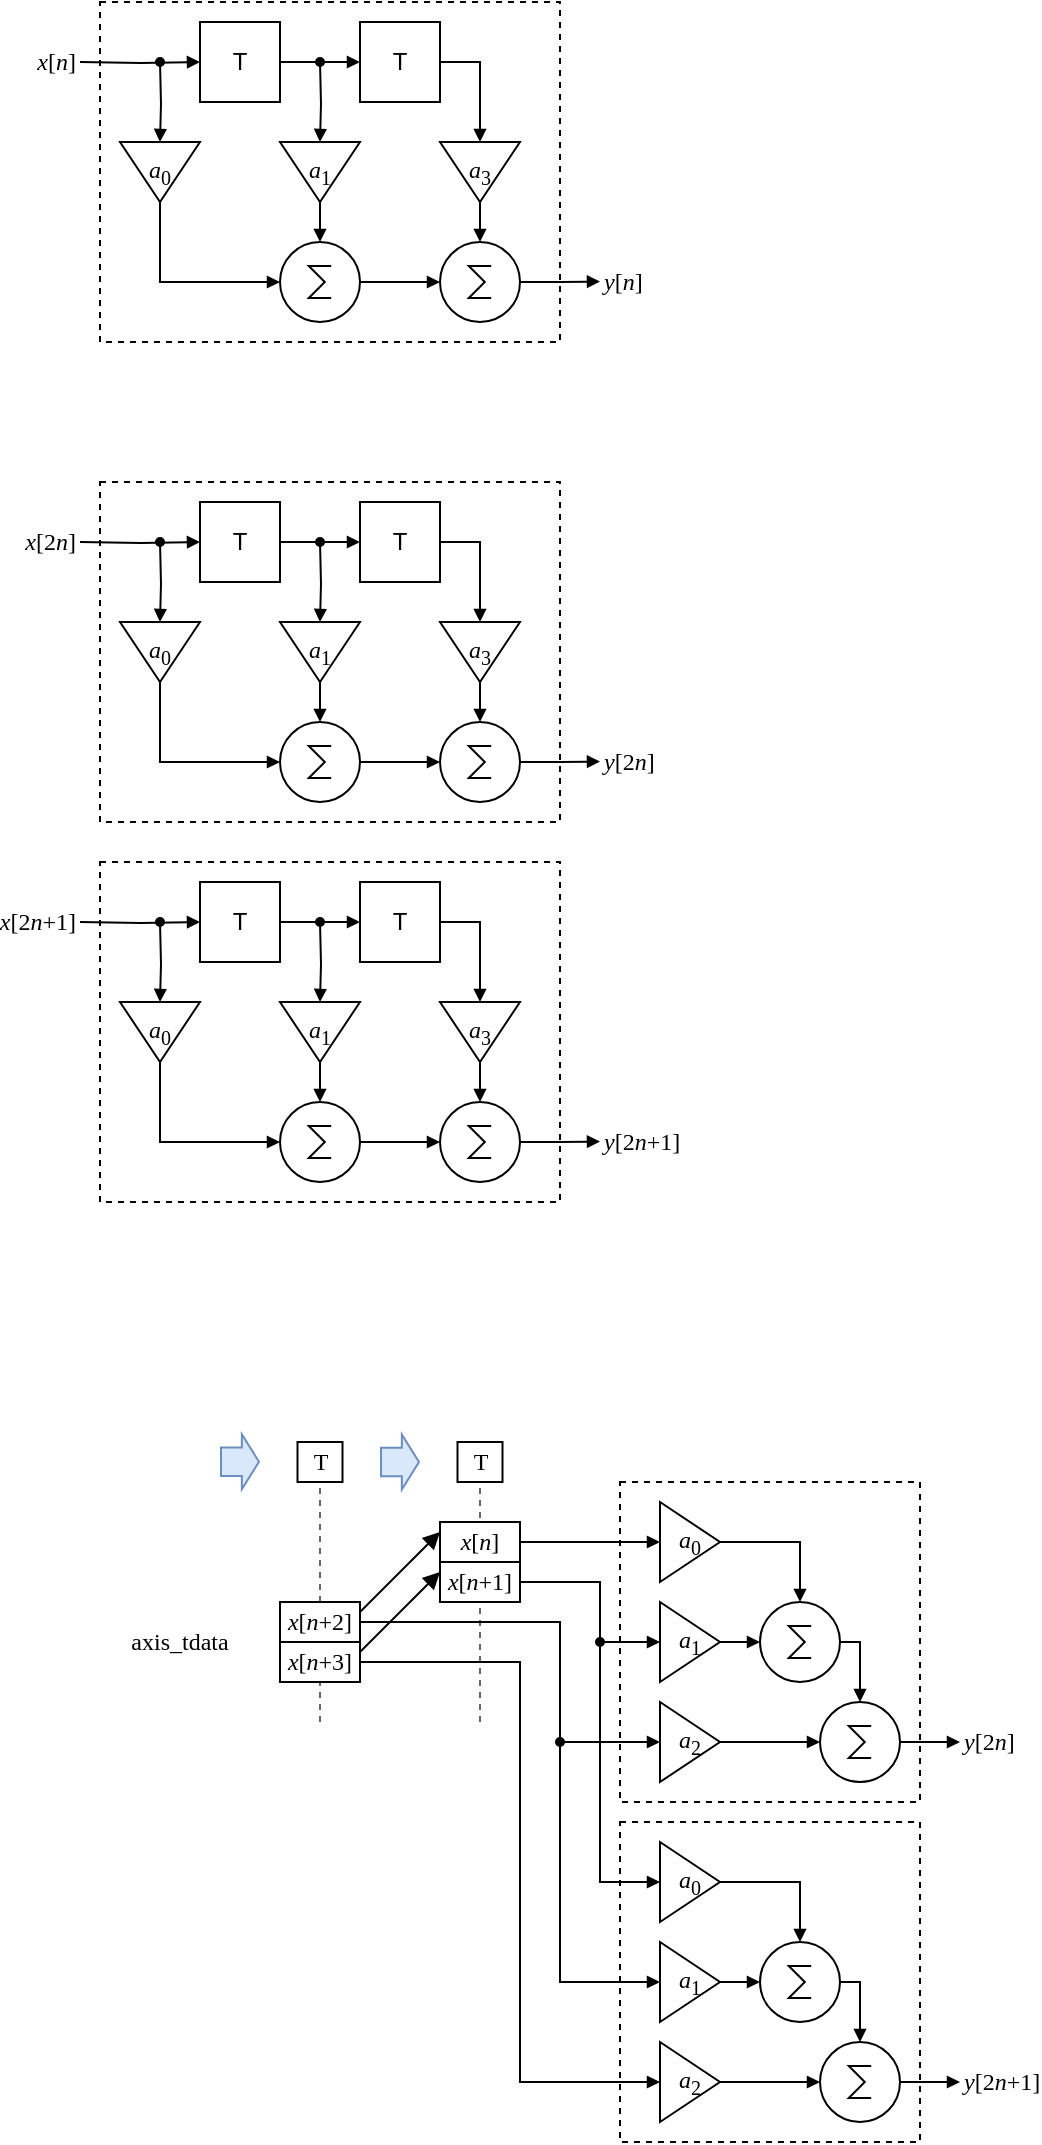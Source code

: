 <mxfile version="20.6.2" type="device"><diagram id="9ECZbM_-QNZM8Tff8JIW" name="Page-1"><mxGraphModel dx="510" dy="339" grid="1" gridSize="10" guides="1" tooltips="1" connect="1" arrows="1" fold="1" page="1" pageScale="1" pageWidth="827" pageHeight="1169" math="0" shadow="0"><root><mxCell id="0"/><mxCell id="1" parent="0"/><mxCell id="9KkgfuFtUn94iLCt5RHx-31" value="" style="endArrow=none;dashed=1;html=1;rounded=0;labelBackgroundColor=default;strokeColor=#666666;fontFamily=Helvetica;fontSize=11;fontColor=default;shape=connector;elbow=vertical;entryX=0.5;entryY=1;entryDx=0;entryDy=0;fillColor=#f5f5f5;" edge="1" target="9KkgfuFtUn94iLCt5RHx-32" parent="1"><mxGeometry width="50" height="50" relative="1" as="geometry"><mxPoint x="300" y="900" as="sourcePoint"/><mxPoint x="380" y="820" as="targetPoint"/></mxGeometry></mxCell><mxCell id="9KkgfuFtUn94iLCt5RHx-30" value="" style="endArrow=none;dashed=1;html=1;rounded=0;labelBackgroundColor=default;strokeColor=#666666;fontFamily=Helvetica;fontSize=11;fontColor=default;shape=connector;elbow=vertical;entryX=0.5;entryY=1;entryDx=0;entryDy=0;fillColor=#f5f5f5;" edge="1" parent="1" target="9KkgfuFtUn94iLCt5RHx-29"><mxGeometry width="50" height="50" relative="1" as="geometry"><mxPoint x="380" y="900" as="sourcePoint"/><mxPoint x="460" y="820" as="targetPoint"/></mxGeometry></mxCell><mxCell id="lQVeoUkttekVX660ztGz-26" value="" style="rounded=0;whiteSpace=wrap;html=1;fontFamily=Times New Roman;dashed=1;fillColor=none;" parent="1" vertex="1"><mxGeometry x="190" y="40" width="230" height="170" as="geometry"/></mxCell><mxCell id="lQVeoUkttekVX660ztGz-12" style="edgeStyle=orthogonalEdgeStyle;rounded=0;orthogonalLoop=1;jettySize=auto;html=1;exitX=1;exitY=0.5;exitDx=0;exitDy=0;entryX=0;entryY=0.5;entryDx=0;entryDy=0;fontFamily=Times New Roman;endArrow=block;endFill=1;endSize=4;" parent="1" source="lQVeoUkttekVX660ztGz-1" target="lQVeoUkttekVX660ztGz-4" edge="1"><mxGeometry relative="1" as="geometry"/></mxCell><mxCell id="lQVeoUkttekVX660ztGz-1" value="T" style="rounded=0;whiteSpace=wrap;html=1;" parent="1" vertex="1"><mxGeometry x="240" y="50" width="40" height="40" as="geometry"/></mxCell><mxCell id="lQVeoUkttekVX660ztGz-18" style="edgeStyle=orthogonalEdgeStyle;rounded=0;orthogonalLoop=1;jettySize=auto;html=1;exitX=1;exitY=0.5;exitDx=0;exitDy=0;entryX=0;entryY=0.5;entryDx=0;entryDy=0;entryPerimeter=0;fontFamily=Times New Roman;endArrow=block;endFill=1;endSize=4;" parent="1" source="lQVeoUkttekVX660ztGz-2" target="lQVeoUkttekVX660ztGz-82" edge="1"><mxGeometry relative="1" as="geometry"><mxPoint x="280" y="180.0" as="targetPoint"/><Array as="points"><mxPoint x="220" y="180"/></Array></mxGeometry></mxCell><mxCell id="lQVeoUkttekVX660ztGz-2" value="&lt;font face=&quot;Times New Roman&quot;&gt;&lt;i&gt;a&lt;/i&gt;&lt;sub&gt;0&lt;/sub&gt;&lt;/font&gt;" style="triangle;whiteSpace=wrap;html=1;direction=south;" parent="1" vertex="1"><mxGeometry x="200" y="110" width="40" height="30" as="geometry"/></mxCell><mxCell id="lQVeoUkttekVX660ztGz-16" style="edgeStyle=orthogonalEdgeStyle;rounded=0;orthogonalLoop=1;jettySize=auto;html=1;exitX=1;exitY=0.5;exitDx=0;exitDy=0;exitPerimeter=0;entryX=0;entryY=0.5;entryDx=0;entryDy=0;entryPerimeter=0;fontFamily=Times New Roman;endArrow=block;endFill=1;endSize=4;" parent="1" source="lQVeoUkttekVX660ztGz-82" target="lQVeoUkttekVX660ztGz-7" edge="1"><mxGeometry relative="1" as="geometry"><mxPoint x="400" y="180" as="sourcePoint"/></mxGeometry></mxCell><mxCell id="lQVeoUkttekVX660ztGz-4" value="T" style="rounded=0;whiteSpace=wrap;html=1;" parent="1" vertex="1"><mxGeometry x="320" y="50" width="40" height="40" as="geometry"/></mxCell><mxCell id="lQVeoUkttekVX660ztGz-7" value="" style="verticalLabelPosition=bottom;shadow=0;dashed=0;align=center;html=1;verticalAlign=top;shape=mxgraph.electrical.abstract.sum;" parent="1" vertex="1"><mxGeometry x="360" y="160" width="40" height="40" as="geometry"/></mxCell><mxCell id="lQVeoUkttekVX660ztGz-17" style="edgeStyle=orthogonalEdgeStyle;rounded=0;orthogonalLoop=1;jettySize=auto;html=1;exitX=1;exitY=0.5;exitDx=0;exitDy=0;entryX=0.5;entryY=0;entryDx=0;entryDy=0;entryPerimeter=0;fontFamily=Times New Roman;endArrow=block;endFill=1;endSize=4;" parent="1" edge="1"><mxGeometry relative="1" as="geometry"><mxPoint x="380" y="210" as="sourcePoint"/></mxGeometry></mxCell><mxCell id="lQVeoUkttekVX660ztGz-15" style="edgeStyle=orthogonalEdgeStyle;rounded=0;orthogonalLoop=1;jettySize=auto;html=1;exitX=1;exitY=0.5;exitDx=0;exitDy=0;entryX=0.5;entryY=0;entryDx=0;entryDy=0;entryPerimeter=0;fontFamily=Times New Roman;endArrow=block;endFill=1;endSize=4;" parent="1" source="lQVeoUkttekVX660ztGz-11" target="lQVeoUkttekVX660ztGz-7" edge="1"><mxGeometry relative="1" as="geometry"/></mxCell><mxCell id="lQVeoUkttekVX660ztGz-11" value="&lt;font face=&quot;Times New Roman&quot;&gt;&lt;i&gt;a&lt;/i&gt;&lt;sub&gt;3&lt;/sub&gt;&lt;/font&gt;" style="triangle;whiteSpace=wrap;html=1;direction=south;" parent="1" vertex="1"><mxGeometry x="360" y="110" width="40" height="30" as="geometry"/></mxCell><mxCell id="lQVeoUkttekVX660ztGz-14" style="edgeStyle=orthogonalEdgeStyle;rounded=0;orthogonalLoop=1;jettySize=auto;html=1;exitX=1;exitY=0.5;exitDx=0;exitDy=0;entryX=0;entryY=0.5;entryDx=0;entryDy=0;fontFamily=Times New Roman;endArrow=block;endFill=1;endSize=4;" parent="1" source="lQVeoUkttekVX660ztGz-4" target="lQVeoUkttekVX660ztGz-11" edge="1"><mxGeometry relative="1" as="geometry"><mxPoint x="440" y="70.0" as="sourcePoint"/><mxPoint x="340" y="85" as="targetPoint"/></mxGeometry></mxCell><mxCell id="lQVeoUkttekVX660ztGz-21" style="edgeStyle=orthogonalEdgeStyle;rounded=0;orthogonalLoop=1;jettySize=auto;html=1;entryX=0;entryY=0.5;entryDx=0;entryDy=0;fontFamily=Times New Roman;endArrow=block;endFill=1;endSize=4;startArrow=oval;startFill=1;startSize=4;" parent="1" target="lQVeoUkttekVX660ztGz-2" edge="1"><mxGeometry relative="1" as="geometry"><mxPoint x="220" y="70" as="sourcePoint"/><mxPoint x="219.79" y="100" as="targetPoint"/></mxGeometry></mxCell><mxCell id="lQVeoUkttekVX660ztGz-22" style="edgeStyle=orthogonalEdgeStyle;rounded=0;orthogonalLoop=1;jettySize=auto;html=1;entryX=0;entryY=0.5;entryDx=0;entryDy=0;fontFamily=Times New Roman;endArrow=block;endFill=1;endSize=4;startArrow=none;startFill=0;startSize=4;" parent="1" target="lQVeoUkttekVX660ztGz-1" edge="1"><mxGeometry relative="1" as="geometry"><mxPoint x="180" y="70" as="sourcePoint"/><mxPoint x="399.79" y="120" as="targetPoint"/></mxGeometry></mxCell><mxCell id="lQVeoUkttekVX660ztGz-23" style="edgeStyle=orthogonalEdgeStyle;rounded=0;orthogonalLoop=1;jettySize=auto;html=1;entryX=0;entryY=0.5;entryDx=0;entryDy=0;fontFamily=Times New Roman;endArrow=block;endFill=1;endSize=4;startArrow=none;startFill=0;startSize=4;exitX=1;exitY=0.5;exitDx=0;exitDy=0;exitPerimeter=0;" parent="1" source="lQVeoUkttekVX660ztGz-7" edge="1"><mxGeometry relative="1" as="geometry"><mxPoint x="410" y="179.79" as="sourcePoint"/><mxPoint x="440" y="179.79" as="targetPoint"/></mxGeometry></mxCell><mxCell id="lQVeoUkttekVX660ztGz-24" value="&lt;i&gt;x&lt;/i&gt;[&lt;i&gt;n&lt;/i&gt;]" style="text;html=1;strokeColor=none;fillColor=none;align=right;verticalAlign=middle;whiteSpace=wrap;rounded=0;fontFamily=Times New Roman;" parent="1" vertex="1"><mxGeometry x="140" y="60" width="40" height="20" as="geometry"/></mxCell><mxCell id="lQVeoUkttekVX660ztGz-25" value="&lt;i&gt;y&lt;/i&gt;[&lt;i&gt;n&lt;/i&gt;]" style="text;html=1;strokeColor=none;fillColor=none;align=left;verticalAlign=middle;whiteSpace=wrap;rounded=0;fontFamily=Times New Roman;" parent="1" vertex="1"><mxGeometry x="440" y="170" width="40" height="20" as="geometry"/></mxCell><mxCell id="lQVeoUkttekVX660ztGz-105" style="edgeStyle=orthogonalEdgeStyle;rounded=0;orthogonalLoop=1;jettySize=auto;html=1;exitX=1;exitY=0.5;exitDx=0;exitDy=0;entryX=0;entryY=0.5;entryDx=0;entryDy=0;fontFamily=Times New Roman;startArrow=none;startFill=0;endArrow=block;endFill=1;startSize=4;endSize=4;" parent="1" source="9KkgfuFtUn94iLCt5RHx-22" target="lQVeoUkttekVX660ztGz-100" edge="1"><mxGeometry relative="1" as="geometry"><mxPoint x="320" y="970" as="sourcePoint"/><Array as="points"><mxPoint x="400" y="870"/><mxPoint x="400" y="1080"/></Array></mxGeometry></mxCell><mxCell id="lQVeoUkttekVX660ztGz-77" value="&lt;font face=&quot;Times New Roman&quot;&gt;&lt;i&gt;a&lt;/i&gt;&lt;sub&gt;0&lt;/sub&gt;&lt;/font&gt;" style="triangle;whiteSpace=wrap;html=1;direction=east;" parent="1" vertex="1"><mxGeometry x="470" y="790" width="30" height="40" as="geometry"/></mxCell><mxCell id="lQVeoUkttekVX660ztGz-79" style="edgeStyle=orthogonalEdgeStyle;rounded=0;orthogonalLoop=1;jettySize=auto;html=1;entryX=0;entryY=0.5;entryDx=0;entryDy=0;fontFamily=Times New Roman;endArrow=block;endFill=1;endSize=4;startArrow=oval;startFill=1;startSize=4;" parent="1" target="lQVeoUkttekVX660ztGz-80" edge="1"><mxGeometry relative="1" as="geometry"><mxPoint x="300" y="70" as="sourcePoint"/><mxPoint x="299.79" y="100" as="targetPoint"/></mxGeometry></mxCell><mxCell id="lQVeoUkttekVX660ztGz-80" value="&lt;font face=&quot;Times New Roman&quot;&gt;&lt;i&gt;a&lt;/i&gt;&lt;sub&gt;1&lt;/sub&gt;&lt;/font&gt;" style="triangle;whiteSpace=wrap;html=1;direction=south;" parent="1" vertex="1"><mxGeometry x="280" y="110" width="40" height="30" as="geometry"/></mxCell><mxCell id="lQVeoUkttekVX660ztGz-81" style="edgeStyle=orthogonalEdgeStyle;rounded=0;orthogonalLoop=1;jettySize=auto;html=1;exitX=1;exitY=0.5;exitDx=0;exitDy=0;entryX=0.5;entryY=0;entryDx=0;entryDy=0;entryPerimeter=0;fontFamily=Times New Roman;endArrow=block;endFill=1;endSize=4;" parent="1" source="lQVeoUkttekVX660ztGz-80" target="lQVeoUkttekVX660ztGz-82" edge="1"><mxGeometry relative="1" as="geometry"/></mxCell><mxCell id="lQVeoUkttekVX660ztGz-82" value="" style="verticalLabelPosition=bottom;shadow=0;dashed=0;align=center;html=1;verticalAlign=top;shape=mxgraph.electrical.abstract.sum;" parent="1" vertex="1"><mxGeometry x="280" y="160" width="40" height="40" as="geometry"/></mxCell><mxCell id="lQVeoUkttekVX660ztGz-84" style="edgeStyle=orthogonalEdgeStyle;rounded=0;orthogonalLoop=1;jettySize=auto;html=1;exitX=1;exitY=0.5;exitDx=0;exitDy=0;entryX=0;entryY=0.5;entryDx=0;entryDy=0;fontFamily=Times New Roman;endArrow=block;endFill=1;endSize=4;" parent="1" source="9KkgfuFtUn94iLCt5RHx-20" target="lQVeoUkttekVX660ztGz-77" edge="1"><mxGeometry relative="1" as="geometry"><mxPoint x="420" y="790" as="sourcePoint"/><mxPoint x="480" y="880" as="targetPoint"/><Array as="points"><mxPoint x="430" y="810"/><mxPoint x="430" y="810"/></Array></mxGeometry></mxCell><mxCell id="lQVeoUkttekVX660ztGz-92" style="edgeStyle=orthogonalEdgeStyle;rounded=0;orthogonalLoop=1;jettySize=auto;html=1;exitX=1;exitY=0.5;exitDx=0;exitDy=0;entryX=0;entryY=0.5;entryDx=0;entryDy=0;entryPerimeter=0;fontFamily=Times New Roman;startArrow=none;startFill=0;endArrow=block;endFill=1;startSize=4;endSize=4;" parent="1" source="lQVeoUkttekVX660ztGz-86" target="lQVeoUkttekVX660ztGz-90" edge="1"><mxGeometry relative="1" as="geometry"/></mxCell><mxCell id="lQVeoUkttekVX660ztGz-86" value="&lt;font face=&quot;Times New Roman&quot;&gt;&lt;i&gt;a&lt;/i&gt;&lt;sub&gt;1&lt;/sub&gt;&lt;/font&gt;" style="triangle;whiteSpace=wrap;html=1;direction=east;" parent="1" vertex="1"><mxGeometry x="470" y="840" width="30" height="40" as="geometry"/></mxCell><mxCell id="lQVeoUkttekVX660ztGz-87" style="edgeStyle=orthogonalEdgeStyle;rounded=0;orthogonalLoop=1;jettySize=auto;html=1;exitX=1;exitY=0.5;exitDx=0;exitDy=0;entryX=0;entryY=0.5;entryDx=0;entryDy=0;fontFamily=Times New Roman;endArrow=block;endFill=1;endSize=4;" parent="1" source="9KkgfuFtUn94iLCt5RHx-19" target="lQVeoUkttekVX660ztGz-86" edge="1"><mxGeometry relative="1" as="geometry"><mxPoint x="380" y="790" as="sourcePoint"/><mxPoint x="480" y="930" as="targetPoint"/><Array as="points"><mxPoint x="440" y="830"/><mxPoint x="440" y="860"/></Array></mxGeometry></mxCell><mxCell id="lQVeoUkttekVX660ztGz-95" style="edgeStyle=orthogonalEdgeStyle;rounded=0;orthogonalLoop=1;jettySize=auto;html=1;exitX=1;exitY=0.5;exitDx=0;exitDy=0;entryX=0;entryY=0.5;entryDx=0;entryDy=0;entryPerimeter=0;fontFamily=Times New Roman;startArrow=none;startFill=0;endArrow=block;endFill=1;startSize=4;endSize=4;" parent="1" source="lQVeoUkttekVX660ztGz-88" target="lQVeoUkttekVX660ztGz-93" edge="1"><mxGeometry relative="1" as="geometry"/></mxCell><mxCell id="lQVeoUkttekVX660ztGz-88" value="&lt;font face=&quot;Times New Roman&quot;&gt;&lt;i&gt;a&lt;/i&gt;&lt;sub&gt;2&lt;/sub&gt;&lt;/font&gt;" style="triangle;whiteSpace=wrap;html=1;direction=east;" parent="1" vertex="1"><mxGeometry x="470" y="890" width="30" height="40" as="geometry"/></mxCell><mxCell id="lQVeoUkttekVX660ztGz-89" style="edgeStyle=orthogonalEdgeStyle;rounded=0;orthogonalLoop=1;jettySize=auto;html=1;exitX=1;exitY=0.5;exitDx=0;exitDy=0;entryX=0;entryY=0.5;entryDx=0;entryDy=0;fontFamily=Times New Roman;endArrow=block;endFill=1;endSize=4;" parent="1" source="9KkgfuFtUn94iLCt5RHx-21" target="lQVeoUkttekVX660ztGz-88" edge="1"><mxGeometry relative="1" as="geometry"><mxPoint x="320" y="930" as="sourcePoint"/><mxPoint x="480" y="980" as="targetPoint"/><Array as="points"><mxPoint x="420" y="850"/><mxPoint x="420" y="910"/></Array></mxGeometry></mxCell><mxCell id="lQVeoUkttekVX660ztGz-94" style="edgeStyle=orthogonalEdgeStyle;rounded=0;orthogonalLoop=1;jettySize=auto;html=1;exitX=1;exitY=0.5;exitDx=0;exitDy=0;exitPerimeter=0;entryX=0.5;entryY=0;entryDx=0;entryDy=0;entryPerimeter=0;fontFamily=Times New Roman;startArrow=none;startFill=0;endArrow=block;endFill=1;startSize=4;endSize=4;" parent="1" source="lQVeoUkttekVX660ztGz-90" target="lQVeoUkttekVX660ztGz-93" edge="1"><mxGeometry relative="1" as="geometry"/></mxCell><mxCell id="lQVeoUkttekVX660ztGz-90" value="" style="verticalLabelPosition=bottom;shadow=0;dashed=0;align=center;html=1;verticalAlign=top;shape=mxgraph.electrical.abstract.sum;" parent="1" vertex="1"><mxGeometry x="520" y="840" width="40" height="40" as="geometry"/></mxCell><mxCell id="lQVeoUkttekVX660ztGz-91" style="edgeStyle=orthogonalEdgeStyle;rounded=0;orthogonalLoop=1;jettySize=auto;html=1;exitX=1;exitY=0.5;exitDx=0;exitDy=0;entryX=0.5;entryY=0;entryDx=0;entryDy=0;fontFamily=Times New Roman;endArrow=block;endFill=1;endSize=4;entryPerimeter=0;" parent="1" source="lQVeoUkttekVX660ztGz-77" target="lQVeoUkttekVX660ztGz-90" edge="1"><mxGeometry relative="1" as="geometry"><mxPoint x="535" y="750.0" as="sourcePoint"/><mxPoint x="555" y="790" as="targetPoint"/></mxGeometry></mxCell><mxCell id="lQVeoUkttekVX660ztGz-109" style="edgeStyle=orthogonalEdgeStyle;rounded=0;orthogonalLoop=1;jettySize=auto;html=1;exitX=1;exitY=0.5;exitDx=0;exitDy=0;exitPerimeter=0;fontFamily=Times New Roman;startArrow=none;startFill=0;endArrow=block;endFill=1;startSize=4;endSize=4;" parent="1" source="lQVeoUkttekVX660ztGz-93" edge="1"><mxGeometry relative="1" as="geometry"><mxPoint x="620" y="909.875" as="targetPoint"/></mxGeometry></mxCell><mxCell id="lQVeoUkttekVX660ztGz-93" value="" style="verticalLabelPosition=bottom;shadow=0;dashed=0;align=center;html=1;verticalAlign=top;shape=mxgraph.electrical.abstract.sum;" parent="1" vertex="1"><mxGeometry x="550" y="890" width="40" height="40" as="geometry"/></mxCell><mxCell id="lQVeoUkttekVX660ztGz-96" value="&lt;font face=&quot;Times New Roman&quot;&gt;&lt;i&gt;a&lt;/i&gt;&lt;sub&gt;0&lt;/sub&gt;&lt;/font&gt;" style="triangle;whiteSpace=wrap;html=1;direction=east;" parent="1" vertex="1"><mxGeometry x="470" y="960" width="30" height="40" as="geometry"/></mxCell><mxCell id="lQVeoUkttekVX660ztGz-97" style="edgeStyle=orthogonalEdgeStyle;rounded=0;orthogonalLoop=1;jettySize=auto;html=1;exitX=1;exitY=0.5;exitDx=0;exitDy=0;entryX=0;entryY=0.5;entryDx=0;entryDy=0;entryPerimeter=0;fontFamily=Times New Roman;startArrow=none;startFill=0;endArrow=block;endFill=1;startSize=4;endSize=4;" parent="1" source="lQVeoUkttekVX660ztGz-98" target="lQVeoUkttekVX660ztGz-102" edge="1"><mxGeometry relative="1" as="geometry"/></mxCell><mxCell id="lQVeoUkttekVX660ztGz-98" value="&lt;font face=&quot;Times New Roman&quot;&gt;&lt;i&gt;a&lt;/i&gt;&lt;sub&gt;1&lt;/sub&gt;&lt;/font&gt;" style="triangle;whiteSpace=wrap;html=1;direction=east;" parent="1" vertex="1"><mxGeometry x="470" y="1010" width="30" height="40" as="geometry"/></mxCell><mxCell id="lQVeoUkttekVX660ztGz-99" style="edgeStyle=orthogonalEdgeStyle;rounded=0;orthogonalLoop=1;jettySize=auto;html=1;exitX=1;exitY=0.5;exitDx=0;exitDy=0;entryX=0;entryY=0.5;entryDx=0;entryDy=0;entryPerimeter=0;fontFamily=Times New Roman;startArrow=none;startFill=0;endArrow=block;endFill=1;startSize=4;endSize=4;" parent="1" source="lQVeoUkttekVX660ztGz-100" target="lQVeoUkttekVX660ztGz-104" edge="1"><mxGeometry relative="1" as="geometry"/></mxCell><mxCell id="lQVeoUkttekVX660ztGz-100" value="&lt;font face=&quot;Times New Roman&quot;&gt;&lt;i&gt;a&lt;/i&gt;&lt;sub&gt;2&lt;/sub&gt;&lt;/font&gt;" style="triangle;whiteSpace=wrap;html=1;direction=east;" parent="1" vertex="1"><mxGeometry x="470" y="1060" width="30" height="40" as="geometry"/></mxCell><mxCell id="lQVeoUkttekVX660ztGz-101" style="edgeStyle=orthogonalEdgeStyle;rounded=0;orthogonalLoop=1;jettySize=auto;html=1;exitX=1;exitY=0.5;exitDx=0;exitDy=0;exitPerimeter=0;entryX=0.5;entryY=0;entryDx=0;entryDy=0;entryPerimeter=0;fontFamily=Times New Roman;startArrow=none;startFill=0;endArrow=block;endFill=1;startSize=4;endSize=4;" parent="1" source="lQVeoUkttekVX660ztGz-102" target="lQVeoUkttekVX660ztGz-104" edge="1"><mxGeometry relative="1" as="geometry"/></mxCell><mxCell id="lQVeoUkttekVX660ztGz-102" value="" style="verticalLabelPosition=bottom;shadow=0;dashed=0;align=center;html=1;verticalAlign=top;shape=mxgraph.electrical.abstract.sum;" parent="1" vertex="1"><mxGeometry x="520" y="1010" width="40" height="40" as="geometry"/></mxCell><mxCell id="lQVeoUkttekVX660ztGz-103" style="edgeStyle=orthogonalEdgeStyle;rounded=0;orthogonalLoop=1;jettySize=auto;html=1;exitX=1;exitY=0.5;exitDx=0;exitDy=0;entryX=0.5;entryY=0;entryDx=0;entryDy=0;fontFamily=Times New Roman;endArrow=block;endFill=1;endSize=4;entryPerimeter=0;" parent="1" source="lQVeoUkttekVX660ztGz-96" target="lQVeoUkttekVX660ztGz-102" edge="1"><mxGeometry relative="1" as="geometry"><mxPoint x="535" y="920.0" as="sourcePoint"/><mxPoint x="555" y="960" as="targetPoint"/></mxGeometry></mxCell><mxCell id="lQVeoUkttekVX660ztGz-110" style="edgeStyle=orthogonalEdgeStyle;rounded=0;orthogonalLoop=1;jettySize=auto;html=1;exitX=1;exitY=0.5;exitDx=0;exitDy=0;exitPerimeter=0;fontFamily=Times New Roman;startArrow=none;startFill=0;endArrow=block;endFill=1;startSize=4;endSize=4;" parent="1" source="lQVeoUkttekVX660ztGz-104" edge="1"><mxGeometry relative="1" as="geometry"><mxPoint x="620" y="1079.875" as="targetPoint"/></mxGeometry></mxCell><mxCell id="lQVeoUkttekVX660ztGz-104" value="" style="verticalLabelPosition=bottom;shadow=0;dashed=0;align=center;html=1;verticalAlign=top;shape=mxgraph.electrical.abstract.sum;" parent="1" vertex="1"><mxGeometry x="550" y="1060" width="40" height="40" as="geometry"/></mxCell><mxCell id="lQVeoUkttekVX660ztGz-106" style="edgeStyle=orthogonalEdgeStyle;rounded=0;orthogonalLoop=1;jettySize=auto;html=1;entryX=0;entryY=0.5;entryDx=0;entryDy=0;fontFamily=Times New Roman;endArrow=block;endFill=1;endSize=4;startArrow=oval;startFill=1;startSize=4;" parent="1" target="lQVeoUkttekVX660ztGz-98" edge="1"><mxGeometry relative="1" as="geometry"><mxPoint x="420" y="910" as="sourcePoint"/><mxPoint x="339.69" y="950" as="targetPoint"/><Array as="points"><mxPoint x="420" y="1030"/></Array></mxGeometry></mxCell><mxCell id="lQVeoUkttekVX660ztGz-107" style="edgeStyle=orthogonalEdgeStyle;rounded=0;orthogonalLoop=1;jettySize=auto;html=1;entryX=0;entryY=0.5;entryDx=0;entryDy=0;fontFamily=Times New Roman;endArrow=block;endFill=1;endSize=4;startArrow=oval;startFill=1;startSize=4;" parent="1" target="lQVeoUkttekVX660ztGz-96" edge="1"><mxGeometry relative="1" as="geometry"><mxPoint x="440" y="860" as="sourcePoint"/><mxPoint x="470" y="1040" as="targetPoint"/><Array as="points"><mxPoint x="440" y="980"/></Array></mxGeometry></mxCell><mxCell id="lQVeoUkttekVX660ztGz-111" value="&lt;i&gt;y&lt;/i&gt;[2&lt;i&gt;n&lt;/i&gt;]" style="text;html=1;strokeColor=none;fillColor=none;align=left;verticalAlign=middle;whiteSpace=wrap;rounded=0;fontFamily=Times New Roman;" parent="1" vertex="1"><mxGeometry x="620" y="900" width="40" height="20" as="geometry"/></mxCell><mxCell id="lQVeoUkttekVX660ztGz-112" value="&lt;i&gt;y&lt;/i&gt;[2&lt;i&gt;n&lt;/i&gt;+1]" style="text;html=1;strokeColor=none;fillColor=none;align=left;verticalAlign=middle;whiteSpace=wrap;rounded=0;fontFamily=Times New Roman;" parent="1" vertex="1"><mxGeometry x="620" y="1070" width="40" height="20" as="geometry"/></mxCell><mxCell id="lQVeoUkttekVX660ztGz-115" value="" style="rounded=0;whiteSpace=wrap;html=1;fontFamily=Times New Roman;dashed=1;fillColor=none;" parent="1" vertex="1"><mxGeometry x="450" y="780" width="150" height="160" as="geometry"/></mxCell><mxCell id="lQVeoUkttekVX660ztGz-116" value="" style="rounded=0;whiteSpace=wrap;html=1;fontFamily=Times New Roman;dashed=1;fillColor=none;" parent="1" vertex="1"><mxGeometry x="450" y="950" width="150" height="160" as="geometry"/></mxCell><mxCell id="9KkgfuFtUn94iLCt5RHx-19" value="&lt;i style=&quot;font-family: &amp;quot;Times New Roman&amp;quot;; text-align: right;&quot;&gt;x&lt;/i&gt;&lt;span style=&quot;font-family: &amp;quot;Times New Roman&amp;quot;; text-align: right;&quot;&gt;[&lt;/span&gt;&lt;i style=&quot;font-family: &amp;quot;Times New Roman&amp;quot;; text-align: right;&quot;&gt;n&lt;/i&gt;&lt;span style=&quot;font-family: &amp;quot;Times New Roman&amp;quot;; text-align: right;&quot;&gt;+1]&lt;/span&gt;" style="rounded=0;whiteSpace=wrap;html=1;" vertex="1" parent="1"><mxGeometry x="360" y="820" width="40" height="20" as="geometry"/></mxCell><mxCell id="9KkgfuFtUn94iLCt5RHx-20" value="&lt;i style=&quot;font-family: &amp;quot;Times New Roman&amp;quot;; text-align: right;&quot;&gt;x&lt;/i&gt;&lt;span style=&quot;font-family: &amp;quot;Times New Roman&amp;quot;; text-align: right;&quot;&gt;[&lt;/span&gt;&lt;i style=&quot;font-family: &amp;quot;Times New Roman&amp;quot;; text-align: right;&quot;&gt;n&lt;/i&gt;&lt;span style=&quot;font-family: &amp;quot;Times New Roman&amp;quot;; text-align: right;&quot;&gt;]&lt;/span&gt;" style="rounded=0;whiteSpace=wrap;html=1;" vertex="1" parent="1"><mxGeometry x="360" y="800" width="40" height="20" as="geometry"/></mxCell><mxCell id="9KkgfuFtUn94iLCt5RHx-25" style="rounded=0;orthogonalLoop=1;jettySize=auto;html=1;exitX=1;exitY=0.25;exitDx=0;exitDy=0;entryX=0;entryY=0.25;entryDx=0;entryDy=0;elbow=vertical;endArrow=block;endFill=1;" edge="1" parent="1" source="9KkgfuFtUn94iLCt5RHx-21" target="9KkgfuFtUn94iLCt5RHx-20"><mxGeometry relative="1" as="geometry"/></mxCell><mxCell id="9KkgfuFtUn94iLCt5RHx-21" value="&lt;i style=&quot;font-family: &amp;quot;Times New Roman&amp;quot;; text-align: right;&quot;&gt;x&lt;/i&gt;&lt;span style=&quot;font-family: &amp;quot;Times New Roman&amp;quot;; text-align: right;&quot;&gt;[&lt;/span&gt;&lt;i style=&quot;font-family: &amp;quot;Times New Roman&amp;quot;; text-align: right;&quot;&gt;n&lt;/i&gt;&lt;span style=&quot;font-family: &amp;quot;Times New Roman&amp;quot;; text-align: right;&quot;&gt;+2]&lt;/span&gt;" style="rounded=0;whiteSpace=wrap;html=1;" vertex="1" parent="1"><mxGeometry x="280" y="840" width="40" height="20" as="geometry"/></mxCell><mxCell id="9KkgfuFtUn94iLCt5RHx-26" style="edgeStyle=none;shape=connector;rounded=0;orthogonalLoop=1;jettySize=auto;html=1;exitX=1;exitY=0.25;exitDx=0;exitDy=0;entryX=0;entryY=0.25;entryDx=0;entryDy=0;labelBackgroundColor=default;strokeColor=default;fontFamily=Helvetica;fontSize=11;fontColor=default;endArrow=block;endFill=1;elbow=vertical;" edge="1" parent="1" source="9KkgfuFtUn94iLCt5RHx-22" target="9KkgfuFtUn94iLCt5RHx-19"><mxGeometry relative="1" as="geometry"/></mxCell><mxCell id="9KkgfuFtUn94iLCt5RHx-22" value="&lt;i style=&quot;font-family: &amp;quot;Times New Roman&amp;quot;; text-align: right;&quot;&gt;x&lt;/i&gt;&lt;span style=&quot;font-family: &amp;quot;Times New Roman&amp;quot;; text-align: right;&quot;&gt;[&lt;/span&gt;&lt;i style=&quot;font-family: &amp;quot;Times New Roman&amp;quot;; text-align: right;&quot;&gt;n&lt;/i&gt;&lt;span style=&quot;font-family: &amp;quot;Times New Roman&amp;quot;; text-align: right;&quot;&gt;+3]&lt;/span&gt;" style="rounded=0;whiteSpace=wrap;html=1;" vertex="1" parent="1"><mxGeometry x="280" y="860" width="40" height="20" as="geometry"/></mxCell><mxCell id="9KkgfuFtUn94iLCt5RHx-28" value="&lt;font face=&quot;Lucida Console&quot;&gt;axis_tdata&lt;/font&gt;" style="text;html=1;strokeColor=none;fillColor=none;align=center;verticalAlign=middle;whiteSpace=wrap;rounded=0;dashed=1;fontFamily=Times New Roman;" vertex="1" parent="1"><mxGeometry x="190" y="850" width="80" height="20" as="geometry"/></mxCell><mxCell id="9KkgfuFtUn94iLCt5RHx-29" value="&lt;font face=&quot;Times New Roman&quot;&gt;T&lt;/font&gt;" style="rounded=0;whiteSpace=wrap;html=1;" vertex="1" parent="1"><mxGeometry x="368.75" y="760" width="22.5" height="20" as="geometry"/></mxCell><mxCell id="9KkgfuFtUn94iLCt5RHx-32" value="&lt;font face=&quot;Times New Roman&quot;&gt;T&lt;/font&gt;" style="rounded=0;whiteSpace=wrap;html=1;" vertex="1" parent="1"><mxGeometry x="288.75" y="760" width="22.5" height="20" as="geometry"/></mxCell><mxCell id="9KkgfuFtUn94iLCt5RHx-33" value="" style="rounded=0;whiteSpace=wrap;html=1;fontFamily=Times New Roman;dashed=1;fillColor=none;" vertex="1" parent="1"><mxGeometry x="190" y="280" width="230" height="170" as="geometry"/></mxCell><mxCell id="9KkgfuFtUn94iLCt5RHx-34" style="edgeStyle=orthogonalEdgeStyle;rounded=0;orthogonalLoop=1;jettySize=auto;html=1;exitX=1;exitY=0.5;exitDx=0;exitDy=0;entryX=0;entryY=0.5;entryDx=0;entryDy=0;fontFamily=Times New Roman;endArrow=block;endFill=1;endSize=4;" edge="1" source="9KkgfuFtUn94iLCt5RHx-35" target="9KkgfuFtUn94iLCt5RHx-39" parent="1"><mxGeometry relative="1" as="geometry"/></mxCell><mxCell id="9KkgfuFtUn94iLCt5RHx-35" value="T" style="rounded=0;whiteSpace=wrap;html=1;" vertex="1" parent="1"><mxGeometry x="240" y="290" width="40" height="40" as="geometry"/></mxCell><mxCell id="9KkgfuFtUn94iLCt5RHx-36" style="edgeStyle=orthogonalEdgeStyle;rounded=0;orthogonalLoop=1;jettySize=auto;html=1;exitX=1;exitY=0.5;exitDx=0;exitDy=0;entryX=0;entryY=0.5;entryDx=0;entryDy=0;entryPerimeter=0;fontFamily=Times New Roman;endArrow=block;endFill=1;endSize=4;" edge="1" source="9KkgfuFtUn94iLCt5RHx-37" target="9KkgfuFtUn94iLCt5RHx-52" parent="1"><mxGeometry relative="1" as="geometry"><mxPoint x="280" y="420.0" as="targetPoint"/><Array as="points"><mxPoint x="220" y="420"/></Array></mxGeometry></mxCell><mxCell id="9KkgfuFtUn94iLCt5RHx-37" value="&lt;font face=&quot;Times New Roman&quot;&gt;&lt;i&gt;a&lt;/i&gt;&lt;sub&gt;0&lt;/sub&gt;&lt;/font&gt;" style="triangle;whiteSpace=wrap;html=1;direction=south;" vertex="1" parent="1"><mxGeometry x="200" y="350" width="40" height="30" as="geometry"/></mxCell><mxCell id="9KkgfuFtUn94iLCt5RHx-38" style="edgeStyle=orthogonalEdgeStyle;rounded=0;orthogonalLoop=1;jettySize=auto;html=1;exitX=1;exitY=0.5;exitDx=0;exitDy=0;exitPerimeter=0;entryX=0;entryY=0.5;entryDx=0;entryDy=0;entryPerimeter=0;fontFamily=Times New Roman;endArrow=block;endFill=1;endSize=4;" edge="1" source="9KkgfuFtUn94iLCt5RHx-52" target="9KkgfuFtUn94iLCt5RHx-40" parent="1"><mxGeometry relative="1" as="geometry"><mxPoint x="400" y="420" as="sourcePoint"/></mxGeometry></mxCell><mxCell id="9KkgfuFtUn94iLCt5RHx-39" value="T" style="rounded=0;whiteSpace=wrap;html=1;" vertex="1" parent="1"><mxGeometry x="320" y="290" width="40" height="40" as="geometry"/></mxCell><mxCell id="9KkgfuFtUn94iLCt5RHx-40" value="" style="verticalLabelPosition=bottom;shadow=0;dashed=0;align=center;html=1;verticalAlign=top;shape=mxgraph.electrical.abstract.sum;" vertex="1" parent="1"><mxGeometry x="360" y="400" width="40" height="40" as="geometry"/></mxCell><mxCell id="9KkgfuFtUn94iLCt5RHx-41" style="edgeStyle=orthogonalEdgeStyle;rounded=0;orthogonalLoop=1;jettySize=auto;html=1;exitX=1;exitY=0.5;exitDx=0;exitDy=0;entryX=0.5;entryY=0;entryDx=0;entryDy=0;entryPerimeter=0;fontFamily=Times New Roman;endArrow=block;endFill=1;endSize=4;" edge="1" source="9KkgfuFtUn94iLCt5RHx-42" target="9KkgfuFtUn94iLCt5RHx-40" parent="1"><mxGeometry relative="1" as="geometry"/></mxCell><mxCell id="9KkgfuFtUn94iLCt5RHx-42" value="&lt;font face=&quot;Times New Roman&quot;&gt;&lt;i&gt;a&lt;/i&gt;&lt;sub&gt;3&lt;/sub&gt;&lt;/font&gt;" style="triangle;whiteSpace=wrap;html=1;direction=south;" vertex="1" parent="1"><mxGeometry x="360" y="350" width="40" height="30" as="geometry"/></mxCell><mxCell id="9KkgfuFtUn94iLCt5RHx-43" style="edgeStyle=orthogonalEdgeStyle;rounded=0;orthogonalLoop=1;jettySize=auto;html=1;exitX=1;exitY=0.5;exitDx=0;exitDy=0;entryX=0;entryY=0.5;entryDx=0;entryDy=0;fontFamily=Times New Roman;endArrow=block;endFill=1;endSize=4;" edge="1" source="9KkgfuFtUn94iLCt5RHx-39" target="9KkgfuFtUn94iLCt5RHx-42" parent="1"><mxGeometry relative="1" as="geometry"><mxPoint x="440" y="310.0" as="sourcePoint"/><mxPoint x="340" y="325" as="targetPoint"/></mxGeometry></mxCell><mxCell id="9KkgfuFtUn94iLCt5RHx-44" style="edgeStyle=orthogonalEdgeStyle;rounded=0;orthogonalLoop=1;jettySize=auto;html=1;entryX=0;entryY=0.5;entryDx=0;entryDy=0;fontFamily=Times New Roman;endArrow=block;endFill=1;endSize=4;startArrow=oval;startFill=1;startSize=4;" edge="1" target="9KkgfuFtUn94iLCt5RHx-37" parent="1"><mxGeometry relative="1" as="geometry"><mxPoint x="220" y="310" as="sourcePoint"/><mxPoint x="219.79" y="340" as="targetPoint"/></mxGeometry></mxCell><mxCell id="9KkgfuFtUn94iLCt5RHx-45" style="edgeStyle=orthogonalEdgeStyle;rounded=0;orthogonalLoop=1;jettySize=auto;html=1;entryX=0;entryY=0.5;entryDx=0;entryDy=0;fontFamily=Times New Roman;endArrow=block;endFill=1;endSize=4;startArrow=none;startFill=0;startSize=4;" edge="1" target="9KkgfuFtUn94iLCt5RHx-35" parent="1"><mxGeometry relative="1" as="geometry"><mxPoint x="180" y="310" as="sourcePoint"/><mxPoint x="399.79" y="360" as="targetPoint"/></mxGeometry></mxCell><mxCell id="9KkgfuFtUn94iLCt5RHx-46" style="edgeStyle=orthogonalEdgeStyle;rounded=0;orthogonalLoop=1;jettySize=auto;html=1;entryX=0;entryY=0.5;entryDx=0;entryDy=0;fontFamily=Times New Roman;endArrow=block;endFill=1;endSize=4;startArrow=none;startFill=0;startSize=4;exitX=1;exitY=0.5;exitDx=0;exitDy=0;exitPerimeter=0;" edge="1" source="9KkgfuFtUn94iLCt5RHx-40" parent="1"><mxGeometry relative="1" as="geometry"><mxPoint x="410" y="419.79" as="sourcePoint"/><mxPoint x="440" y="419.79" as="targetPoint"/></mxGeometry></mxCell><mxCell id="9KkgfuFtUn94iLCt5RHx-47" value="&lt;i&gt;x&lt;/i&gt;[2&lt;i&gt;n&lt;/i&gt;]" style="text;html=1;strokeColor=none;fillColor=none;align=right;verticalAlign=middle;whiteSpace=wrap;rounded=0;fontFamily=Times New Roman;" vertex="1" parent="1"><mxGeometry x="140" y="300" width="40" height="20" as="geometry"/></mxCell><mxCell id="9KkgfuFtUn94iLCt5RHx-48" value="&lt;i&gt;y&lt;/i&gt;[2&lt;i&gt;n&lt;/i&gt;]" style="text;html=1;strokeColor=none;fillColor=none;align=left;verticalAlign=middle;whiteSpace=wrap;rounded=0;fontFamily=Times New Roman;" vertex="1" parent="1"><mxGeometry x="440" y="410" width="40" height="20" as="geometry"/></mxCell><mxCell id="9KkgfuFtUn94iLCt5RHx-49" style="edgeStyle=orthogonalEdgeStyle;rounded=0;orthogonalLoop=1;jettySize=auto;html=1;entryX=0;entryY=0.5;entryDx=0;entryDy=0;fontFamily=Times New Roman;endArrow=block;endFill=1;endSize=4;startArrow=oval;startFill=1;startSize=4;" edge="1" target="9KkgfuFtUn94iLCt5RHx-50" parent="1"><mxGeometry relative="1" as="geometry"><mxPoint x="300" y="310" as="sourcePoint"/><mxPoint x="299.79" y="340" as="targetPoint"/></mxGeometry></mxCell><mxCell id="9KkgfuFtUn94iLCt5RHx-50" value="&lt;font face=&quot;Times New Roman&quot;&gt;&lt;i&gt;a&lt;/i&gt;&lt;sub&gt;1&lt;/sub&gt;&lt;/font&gt;" style="triangle;whiteSpace=wrap;html=1;direction=south;" vertex="1" parent="1"><mxGeometry x="280" y="350" width="40" height="30" as="geometry"/></mxCell><mxCell id="9KkgfuFtUn94iLCt5RHx-51" style="edgeStyle=orthogonalEdgeStyle;rounded=0;orthogonalLoop=1;jettySize=auto;html=1;exitX=1;exitY=0.5;exitDx=0;exitDy=0;entryX=0.5;entryY=0;entryDx=0;entryDy=0;entryPerimeter=0;fontFamily=Times New Roman;endArrow=block;endFill=1;endSize=4;" edge="1" source="9KkgfuFtUn94iLCt5RHx-50" target="9KkgfuFtUn94iLCt5RHx-52" parent="1"><mxGeometry relative="1" as="geometry"/></mxCell><mxCell id="9KkgfuFtUn94iLCt5RHx-52" value="" style="verticalLabelPosition=bottom;shadow=0;dashed=0;align=center;html=1;verticalAlign=top;shape=mxgraph.electrical.abstract.sum;" vertex="1" parent="1"><mxGeometry x="280" y="400" width="40" height="40" as="geometry"/></mxCell><mxCell id="9KkgfuFtUn94iLCt5RHx-53" value="" style="rounded=0;whiteSpace=wrap;html=1;fontFamily=Times New Roman;dashed=1;fillColor=none;" vertex="1" parent="1"><mxGeometry x="190" y="470" width="230" height="170" as="geometry"/></mxCell><mxCell id="9KkgfuFtUn94iLCt5RHx-54" style="edgeStyle=orthogonalEdgeStyle;rounded=0;orthogonalLoop=1;jettySize=auto;html=1;exitX=1;exitY=0.5;exitDx=0;exitDy=0;entryX=0;entryY=0.5;entryDx=0;entryDy=0;fontFamily=Times New Roman;endArrow=block;endFill=1;endSize=4;" edge="1" source="9KkgfuFtUn94iLCt5RHx-55" target="9KkgfuFtUn94iLCt5RHx-59" parent="1"><mxGeometry relative="1" as="geometry"/></mxCell><mxCell id="9KkgfuFtUn94iLCt5RHx-55" value="T" style="rounded=0;whiteSpace=wrap;html=1;" vertex="1" parent="1"><mxGeometry x="240" y="480" width="40" height="40" as="geometry"/></mxCell><mxCell id="9KkgfuFtUn94iLCt5RHx-56" style="edgeStyle=orthogonalEdgeStyle;rounded=0;orthogonalLoop=1;jettySize=auto;html=1;exitX=1;exitY=0.5;exitDx=0;exitDy=0;entryX=0;entryY=0.5;entryDx=0;entryDy=0;entryPerimeter=0;fontFamily=Times New Roman;endArrow=block;endFill=1;endSize=4;" edge="1" source="9KkgfuFtUn94iLCt5RHx-57" target="9KkgfuFtUn94iLCt5RHx-72" parent="1"><mxGeometry relative="1" as="geometry"><mxPoint x="280" y="610" as="targetPoint"/><Array as="points"><mxPoint x="220" y="610"/></Array></mxGeometry></mxCell><mxCell id="9KkgfuFtUn94iLCt5RHx-57" value="&lt;font face=&quot;Times New Roman&quot;&gt;&lt;i&gt;a&lt;/i&gt;&lt;sub&gt;0&lt;/sub&gt;&lt;/font&gt;" style="triangle;whiteSpace=wrap;html=1;direction=south;" vertex="1" parent="1"><mxGeometry x="200" y="540" width="40" height="30" as="geometry"/></mxCell><mxCell id="9KkgfuFtUn94iLCt5RHx-58" style="edgeStyle=orthogonalEdgeStyle;rounded=0;orthogonalLoop=1;jettySize=auto;html=1;exitX=1;exitY=0.5;exitDx=0;exitDy=0;exitPerimeter=0;entryX=0;entryY=0.5;entryDx=0;entryDy=0;entryPerimeter=0;fontFamily=Times New Roman;endArrow=block;endFill=1;endSize=4;" edge="1" source="9KkgfuFtUn94iLCt5RHx-72" target="9KkgfuFtUn94iLCt5RHx-60" parent="1"><mxGeometry relative="1" as="geometry"><mxPoint x="400" y="610" as="sourcePoint"/></mxGeometry></mxCell><mxCell id="9KkgfuFtUn94iLCt5RHx-59" value="T" style="rounded=0;whiteSpace=wrap;html=1;" vertex="1" parent="1"><mxGeometry x="320" y="480" width="40" height="40" as="geometry"/></mxCell><mxCell id="9KkgfuFtUn94iLCt5RHx-60" value="" style="verticalLabelPosition=bottom;shadow=0;dashed=0;align=center;html=1;verticalAlign=top;shape=mxgraph.electrical.abstract.sum;" vertex="1" parent="1"><mxGeometry x="360" y="590" width="40" height="40" as="geometry"/></mxCell><mxCell id="9KkgfuFtUn94iLCt5RHx-61" style="edgeStyle=orthogonalEdgeStyle;rounded=0;orthogonalLoop=1;jettySize=auto;html=1;exitX=1;exitY=0.5;exitDx=0;exitDy=0;entryX=0.5;entryY=0;entryDx=0;entryDy=0;entryPerimeter=0;fontFamily=Times New Roman;endArrow=block;endFill=1;endSize=4;" edge="1" source="9KkgfuFtUn94iLCt5RHx-62" target="9KkgfuFtUn94iLCt5RHx-60" parent="1"><mxGeometry relative="1" as="geometry"/></mxCell><mxCell id="9KkgfuFtUn94iLCt5RHx-62" value="&lt;font face=&quot;Times New Roman&quot;&gt;&lt;i&gt;a&lt;/i&gt;&lt;sub&gt;3&lt;/sub&gt;&lt;/font&gt;" style="triangle;whiteSpace=wrap;html=1;direction=south;" vertex="1" parent="1"><mxGeometry x="360" y="540" width="40" height="30" as="geometry"/></mxCell><mxCell id="9KkgfuFtUn94iLCt5RHx-63" style="edgeStyle=orthogonalEdgeStyle;rounded=0;orthogonalLoop=1;jettySize=auto;html=1;exitX=1;exitY=0.5;exitDx=0;exitDy=0;entryX=0;entryY=0.5;entryDx=0;entryDy=0;fontFamily=Times New Roman;endArrow=block;endFill=1;endSize=4;" edge="1" source="9KkgfuFtUn94iLCt5RHx-59" target="9KkgfuFtUn94iLCt5RHx-62" parent="1"><mxGeometry relative="1" as="geometry"><mxPoint x="440" y="500.0" as="sourcePoint"/><mxPoint x="340" y="515" as="targetPoint"/></mxGeometry></mxCell><mxCell id="9KkgfuFtUn94iLCt5RHx-64" style="edgeStyle=orthogonalEdgeStyle;rounded=0;orthogonalLoop=1;jettySize=auto;html=1;entryX=0;entryY=0.5;entryDx=0;entryDy=0;fontFamily=Times New Roman;endArrow=block;endFill=1;endSize=4;startArrow=oval;startFill=1;startSize=4;" edge="1" target="9KkgfuFtUn94iLCt5RHx-57" parent="1"><mxGeometry relative="1" as="geometry"><mxPoint x="220" y="500" as="sourcePoint"/><mxPoint x="219.79" y="530" as="targetPoint"/></mxGeometry></mxCell><mxCell id="9KkgfuFtUn94iLCt5RHx-65" style="edgeStyle=orthogonalEdgeStyle;rounded=0;orthogonalLoop=1;jettySize=auto;html=1;entryX=0;entryY=0.5;entryDx=0;entryDy=0;fontFamily=Times New Roman;endArrow=block;endFill=1;endSize=4;startArrow=none;startFill=0;startSize=4;" edge="1" target="9KkgfuFtUn94iLCt5RHx-55" parent="1"><mxGeometry relative="1" as="geometry"><mxPoint x="180" y="500" as="sourcePoint"/><mxPoint x="399.79" y="550" as="targetPoint"/></mxGeometry></mxCell><mxCell id="9KkgfuFtUn94iLCt5RHx-66" style="edgeStyle=orthogonalEdgeStyle;rounded=0;orthogonalLoop=1;jettySize=auto;html=1;entryX=0;entryY=0.5;entryDx=0;entryDy=0;fontFamily=Times New Roman;endArrow=block;endFill=1;endSize=4;startArrow=none;startFill=0;startSize=4;exitX=1;exitY=0.5;exitDx=0;exitDy=0;exitPerimeter=0;" edge="1" source="9KkgfuFtUn94iLCt5RHx-60" parent="1"><mxGeometry relative="1" as="geometry"><mxPoint x="410" y="609.79" as="sourcePoint"/><mxPoint x="440" y="609.79" as="targetPoint"/></mxGeometry></mxCell><mxCell id="9KkgfuFtUn94iLCt5RHx-67" value="&lt;i&gt;x&lt;/i&gt;[2&lt;i&gt;n&lt;/i&gt;+1]" style="text;html=1;strokeColor=none;fillColor=none;align=right;verticalAlign=middle;whiteSpace=wrap;rounded=0;fontFamily=Times New Roman;" vertex="1" parent="1"><mxGeometry x="140" y="490" width="40" height="20" as="geometry"/></mxCell><mxCell id="9KkgfuFtUn94iLCt5RHx-68" value="&lt;i&gt;y&lt;/i&gt;[2&lt;i&gt;n&lt;/i&gt;+1]" style="text;html=1;strokeColor=none;fillColor=none;align=left;verticalAlign=middle;whiteSpace=wrap;rounded=0;fontFamily=Times New Roman;" vertex="1" parent="1"><mxGeometry x="440" y="600" width="40" height="20" as="geometry"/></mxCell><mxCell id="9KkgfuFtUn94iLCt5RHx-69" style="edgeStyle=orthogonalEdgeStyle;rounded=0;orthogonalLoop=1;jettySize=auto;html=1;entryX=0;entryY=0.5;entryDx=0;entryDy=0;fontFamily=Times New Roman;endArrow=block;endFill=1;endSize=4;startArrow=oval;startFill=1;startSize=4;" edge="1" target="9KkgfuFtUn94iLCt5RHx-70" parent="1"><mxGeometry relative="1" as="geometry"><mxPoint x="300" y="500" as="sourcePoint"/><mxPoint x="299.79" y="530" as="targetPoint"/></mxGeometry></mxCell><mxCell id="9KkgfuFtUn94iLCt5RHx-70" value="&lt;font face=&quot;Times New Roman&quot;&gt;&lt;i&gt;a&lt;/i&gt;&lt;sub&gt;1&lt;/sub&gt;&lt;/font&gt;" style="triangle;whiteSpace=wrap;html=1;direction=south;" vertex="1" parent="1"><mxGeometry x="280" y="540" width="40" height="30" as="geometry"/></mxCell><mxCell id="9KkgfuFtUn94iLCt5RHx-71" style="edgeStyle=orthogonalEdgeStyle;rounded=0;orthogonalLoop=1;jettySize=auto;html=1;exitX=1;exitY=0.5;exitDx=0;exitDy=0;entryX=0.5;entryY=0;entryDx=0;entryDy=0;entryPerimeter=0;fontFamily=Times New Roman;endArrow=block;endFill=1;endSize=4;" edge="1" source="9KkgfuFtUn94iLCt5RHx-70" target="9KkgfuFtUn94iLCt5RHx-72" parent="1"><mxGeometry relative="1" as="geometry"/></mxCell><mxCell id="9KkgfuFtUn94iLCt5RHx-72" value="" style="verticalLabelPosition=bottom;shadow=0;dashed=0;align=center;html=1;verticalAlign=top;shape=mxgraph.electrical.abstract.sum;" vertex="1" parent="1"><mxGeometry x="280" y="590" width="40" height="40" as="geometry"/></mxCell><mxCell id="9KkgfuFtUn94iLCt5RHx-73" value="" style="shape=flexArrow;endArrow=classic;html=1;rounded=0;labelBackgroundColor=default;strokeColor=#6c8ebf;fontFamily=Times New Roman;fontSize=11;fontColor=default;elbow=vertical;fillColor=#dae8fc;width=14.25;endSize=2.527;endWidth=12.188;" edge="1" parent="1"><mxGeometry width="50" height="50" relative="1" as="geometry"><mxPoint x="330" y="770" as="sourcePoint"/><mxPoint x="350" y="770" as="targetPoint"/></mxGeometry></mxCell><mxCell id="9KkgfuFtUn94iLCt5RHx-75" value="" style="shape=flexArrow;endArrow=classic;html=1;rounded=0;labelBackgroundColor=default;strokeColor=#6c8ebf;fontFamily=Times New Roman;fontSize=11;fontColor=default;elbow=vertical;fillColor=#dae8fc;width=14.25;endSize=2.527;endWidth=12.188;" edge="1" parent="1"><mxGeometry width="50" height="50" relative="1" as="geometry"><mxPoint x="250" y="769.88" as="sourcePoint"/><mxPoint x="270" y="769.88" as="targetPoint"/></mxGeometry></mxCell></root></mxGraphModel></diagram></mxfile>